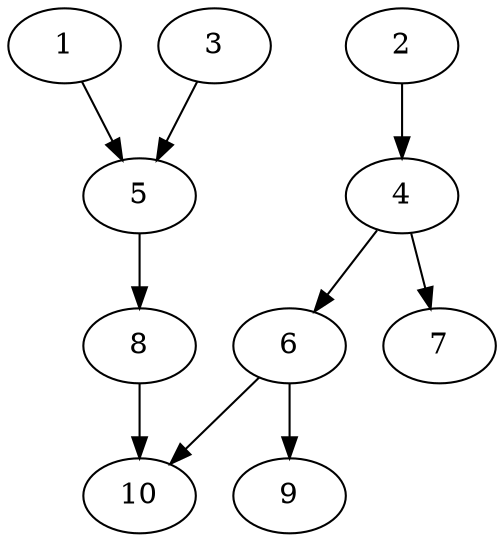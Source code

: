 // DAG automatically generated by daggen at Thu Oct  3 13:58:06 2019
// ./daggen --dot -n 10 --ccr 0.4 --fat 0.5 --regular 0.9 --density 0.5 --mindata 5242880 --maxdata 52428800 
digraph G {
  1 [size="34767360", alpha="0.01", expect_size="13906944"] 
  1 -> 5 [size ="13906944"]
  2 [size="49436160", alpha="0.00", expect_size="19774464"] 
  2 -> 4 [size ="19774464"]
  3 [size="51719680", alpha="0.08", expect_size="20687872"] 
  3 -> 5 [size ="20687872"]
  4 [size="119897600", alpha="0.12", expect_size="47959040"] 
  4 -> 6 [size ="47959040"]
  4 -> 7 [size ="47959040"]
  5 [size="90309120", alpha="0.02", expect_size="36123648"] 
  5 -> 8 [size ="36123648"]
  6 [size="91737600", alpha="0.12", expect_size="36695040"] 
  6 -> 9 [size ="36695040"]
  6 -> 10 [size ="36695040"]
  7 [size="101547520", alpha="0.16", expect_size="40619008"] 
  8 [size="102499840", alpha="0.14", expect_size="40999936"] 
  8 -> 10 [size ="40999936"]
  9 [size="96245760", alpha="0.04", expect_size="38498304"] 
  10 [size="57876480", alpha="0.02", expect_size="23150592"] 
}
